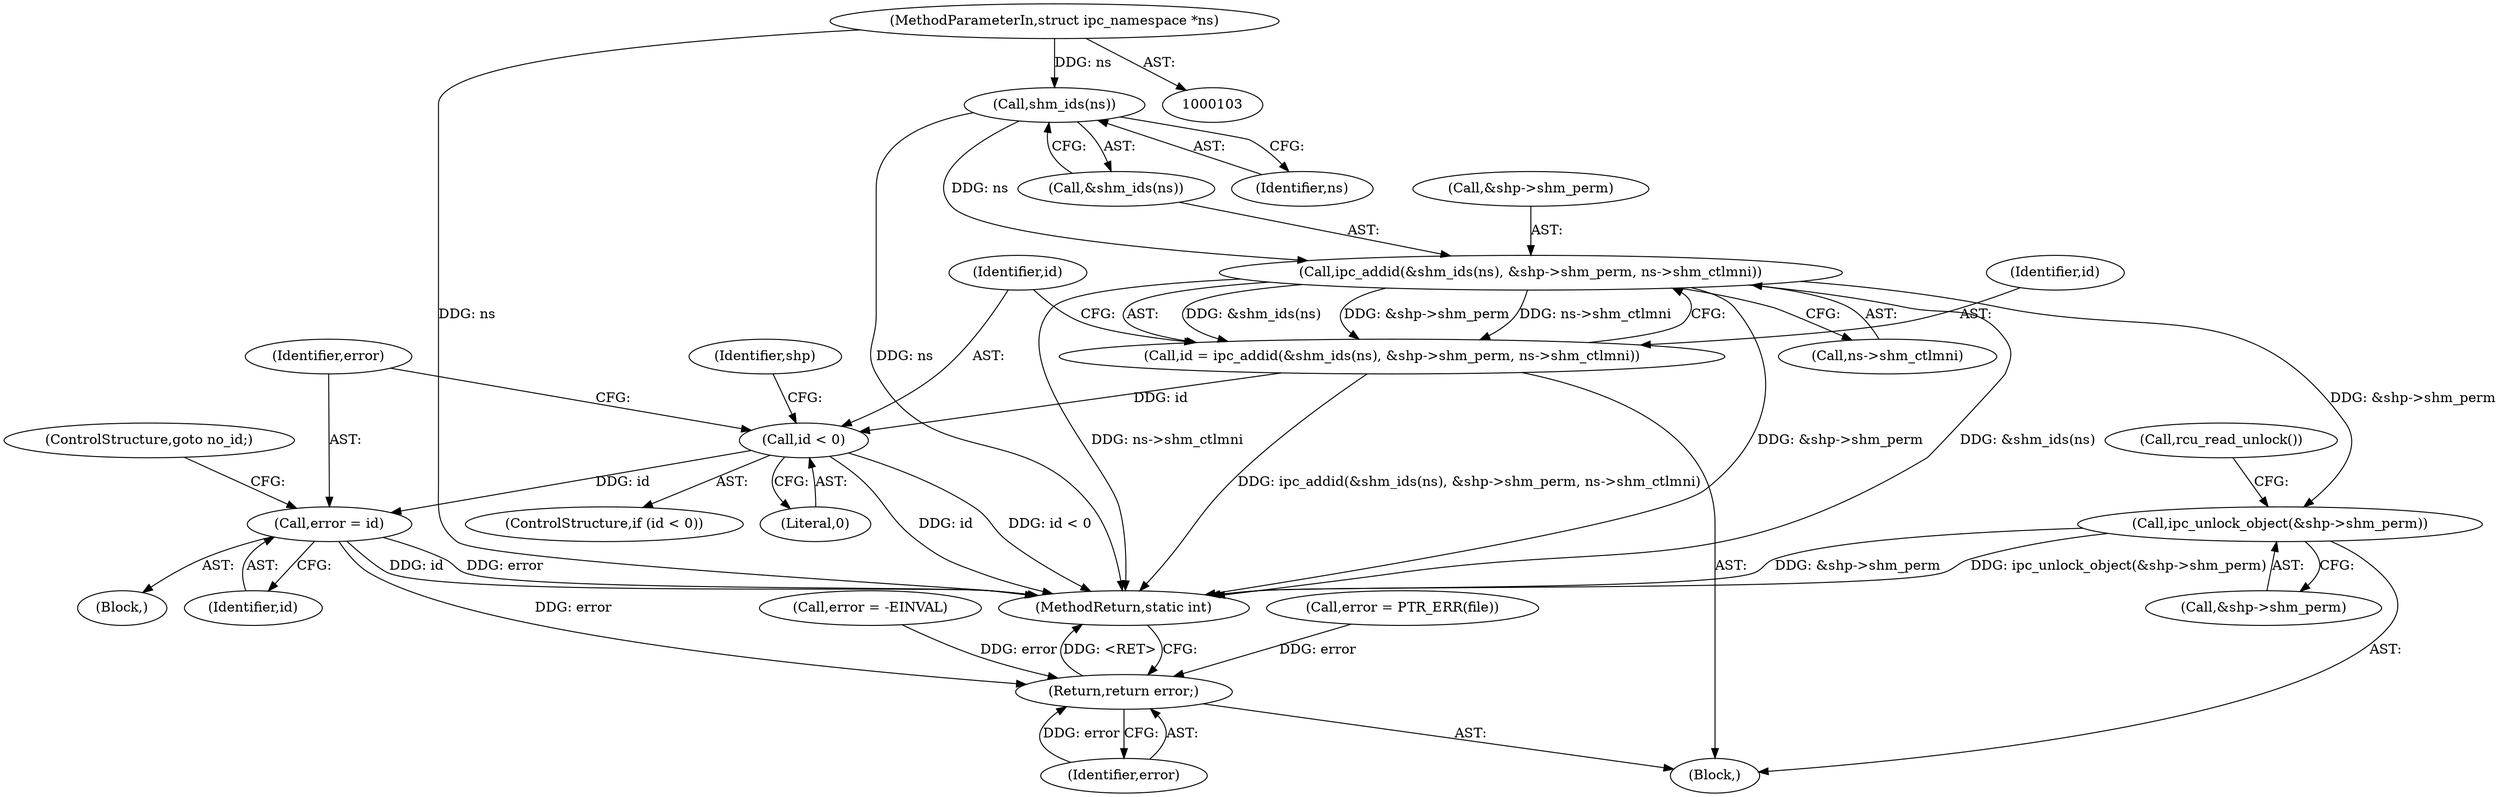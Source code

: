 digraph "1_linux_b9a532277938798b53178d5a66af6e2915cb27cf_0@pointer" {
"1000331" [label="(Call,shm_ids(ns))"];
"1000104" [label="(MethodParameterIn,struct ipc_namespace *ns)"];
"1000329" [label="(Call,ipc_addid(&shm_ids(ns), &shp->shm_perm, ns->shm_ctlmni))"];
"1000327" [label="(Call,id = ipc_addid(&shm_ids(ns), &shp->shm_perm, ns->shm_ctlmni))"];
"1000341" [label="(Call,id < 0)"];
"1000345" [label="(Call,error = id)"];
"1000454" [label="(Return,return error;)"];
"1000427" [label="(Call,ipc_unlock_object(&shp->shm_perm))"];
"1000341" [label="(Call,id < 0)"];
"1000454" [label="(Return,return error;)"];
"1000455" [label="(Identifier,error)"];
"1000432" [label="(Call,rcu_read_unlock())"];
"1000106" [label="(Block,)"];
"1000345" [label="(Call,error = id)"];
"1000266" [label="(Call,error = -EINVAL)"];
"1000333" [label="(Call,&shp->shm_perm)"];
"1000328" [label="(Identifier,id)"];
"1000427" [label="(Call,ipc_unlock_object(&shp->shm_perm))"];
"1000104" [label="(MethodParameterIn,struct ipc_namespace *ns)"];
"1000346" [label="(Identifier,error)"];
"1000456" [label="(MethodReturn,static int)"];
"1000340" [label="(ControlStructure,if (id < 0))"];
"1000332" [label="(Identifier,ns)"];
"1000344" [label="(Block,)"];
"1000329" [label="(Call,ipc_addid(&shm_ids(ns), &shp->shm_perm, ns->shm_ctlmni))"];
"1000428" [label="(Call,&shp->shm_perm)"];
"1000330" [label="(Call,&shm_ids(ns))"];
"1000327" [label="(Call,id = ipc_addid(&shm_ids(ns), &shp->shm_perm, ns->shm_ctlmni))"];
"1000319" [label="(Call,error = PTR_ERR(file))"];
"1000348" [label="(ControlStructure,goto no_id;)"];
"1000331" [label="(Call,shm_ids(ns))"];
"1000342" [label="(Identifier,id)"];
"1000343" [label="(Literal,0)"];
"1000351" [label="(Identifier,shp)"];
"1000337" [label="(Call,ns->shm_ctlmni)"];
"1000347" [label="(Identifier,id)"];
"1000331" -> "1000330"  [label="AST: "];
"1000331" -> "1000332"  [label="CFG: "];
"1000332" -> "1000331"  [label="AST: "];
"1000330" -> "1000331"  [label="CFG: "];
"1000331" -> "1000456"  [label="DDG: ns"];
"1000331" -> "1000329"  [label="DDG: ns"];
"1000104" -> "1000331"  [label="DDG: ns"];
"1000104" -> "1000103"  [label="AST: "];
"1000104" -> "1000456"  [label="DDG: ns"];
"1000329" -> "1000327"  [label="AST: "];
"1000329" -> "1000337"  [label="CFG: "];
"1000330" -> "1000329"  [label="AST: "];
"1000333" -> "1000329"  [label="AST: "];
"1000337" -> "1000329"  [label="AST: "];
"1000327" -> "1000329"  [label="CFG: "];
"1000329" -> "1000456"  [label="DDG: &shp->shm_perm"];
"1000329" -> "1000456"  [label="DDG: &shm_ids(ns)"];
"1000329" -> "1000456"  [label="DDG: ns->shm_ctlmni"];
"1000329" -> "1000327"  [label="DDG: &shm_ids(ns)"];
"1000329" -> "1000327"  [label="DDG: &shp->shm_perm"];
"1000329" -> "1000327"  [label="DDG: ns->shm_ctlmni"];
"1000329" -> "1000427"  [label="DDG: &shp->shm_perm"];
"1000327" -> "1000106"  [label="AST: "];
"1000328" -> "1000327"  [label="AST: "];
"1000342" -> "1000327"  [label="CFG: "];
"1000327" -> "1000456"  [label="DDG: ipc_addid(&shm_ids(ns), &shp->shm_perm, ns->shm_ctlmni)"];
"1000327" -> "1000341"  [label="DDG: id"];
"1000341" -> "1000340"  [label="AST: "];
"1000341" -> "1000343"  [label="CFG: "];
"1000342" -> "1000341"  [label="AST: "];
"1000343" -> "1000341"  [label="AST: "];
"1000346" -> "1000341"  [label="CFG: "];
"1000351" -> "1000341"  [label="CFG: "];
"1000341" -> "1000456"  [label="DDG: id"];
"1000341" -> "1000456"  [label="DDG: id < 0"];
"1000341" -> "1000345"  [label="DDG: id"];
"1000345" -> "1000344"  [label="AST: "];
"1000345" -> "1000347"  [label="CFG: "];
"1000346" -> "1000345"  [label="AST: "];
"1000347" -> "1000345"  [label="AST: "];
"1000348" -> "1000345"  [label="CFG: "];
"1000345" -> "1000456"  [label="DDG: id"];
"1000345" -> "1000456"  [label="DDG: error"];
"1000345" -> "1000454"  [label="DDG: error"];
"1000454" -> "1000106"  [label="AST: "];
"1000454" -> "1000455"  [label="CFG: "];
"1000455" -> "1000454"  [label="AST: "];
"1000456" -> "1000454"  [label="CFG: "];
"1000454" -> "1000456"  [label="DDG: <RET>"];
"1000455" -> "1000454"  [label="DDG: error"];
"1000266" -> "1000454"  [label="DDG: error"];
"1000319" -> "1000454"  [label="DDG: error"];
"1000427" -> "1000106"  [label="AST: "];
"1000427" -> "1000428"  [label="CFG: "];
"1000428" -> "1000427"  [label="AST: "];
"1000432" -> "1000427"  [label="CFG: "];
"1000427" -> "1000456"  [label="DDG: &shp->shm_perm"];
"1000427" -> "1000456"  [label="DDG: ipc_unlock_object(&shp->shm_perm)"];
}
